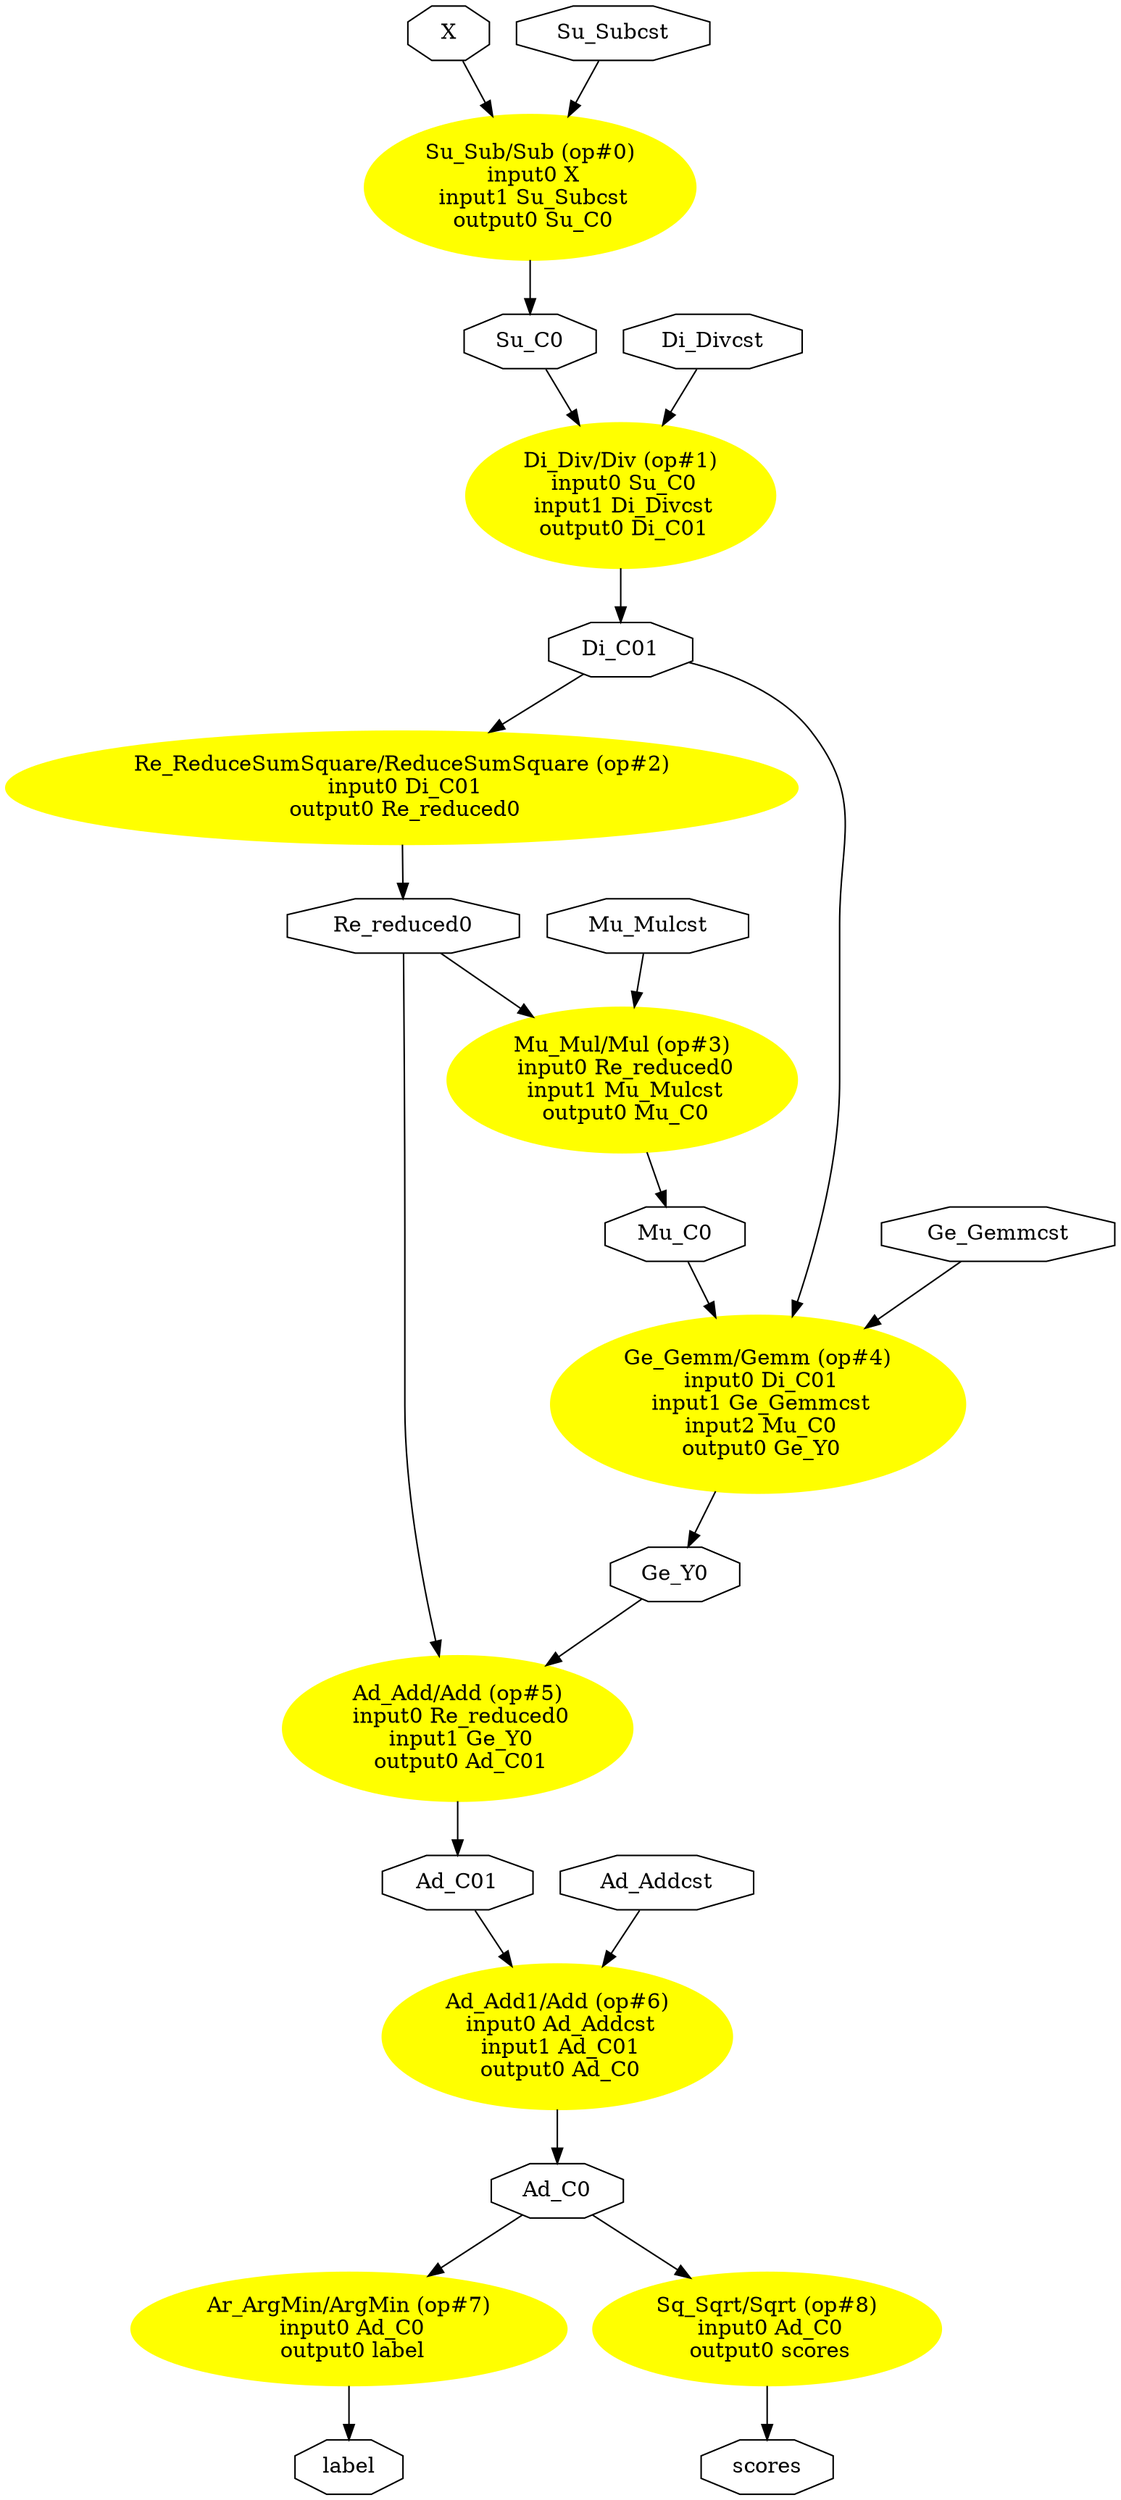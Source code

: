digraph "62cf86880bad4622b78685e5a1b9d501" {
	graph [bb="0,0,614.96,1648.1",
		rankdir=TB
	];
	node [label="\N"];
	"Su_Sub/Sub (op#0)\n input0 X\n input1 Su_Subcst\n output0 Su_C0"	[URL="javascript:alert('')",
		color=yellow,
		fillcolor=yellow,
		height=1.3356,
		pos="278.13,1528",
		style=filled,
		width=2.5534];
	Su_C00	[height=0.5,
		label=Su_C0,
		pos="278.13,1426",
		shape=octagon,
		width=1.0943];
	"Su_Sub/Sub (op#0)\n input0 X\n input1 Su_Subcst\n output0 Su_C0" -> Su_C00	[pos="e,278.13,1444.2 278.13,1479.9 278.13,1471.1 278.13,1462.2 278.13,1454.3"];
	X0	[height=0.5,
		label=X,
		pos="228.13,1630.1",
		shape=octagon,
		width=0.75];
	X0 -> "Su_Sub/Sub (op#0)\n input0 X\n input1 Su_Subcst\n output0 Su_C0"	[pos="e,255.35,1574.6 236.84,1611.7 240.82,1603.7 245.78,1593.8 250.87,1583.6"];
	Su_Subcst0	[height=0.5,
		label=Su_Subcst,
		pos="328.13,1630.1",
		shape=octagon,
		width=1.5242];
	Su_Subcst0 -> "Su_Sub/Sub (op#0)\n input0 X\n input1 Su_Subcst\n output0 Su_C0"	[pos="e,300.92,1574.6 319.42,1611.7 315.44,1603.7 310.48,1593.8 305.4,1583.6"];
	"Di_Div/Div (op#1)\n input0 Su_C0\n input1 Di_Divcst\n output0 Di_C01"	[URL="javascript:alert('')",
		color=yellow,
		fillcolor=yellow,
		height=1.3356,
		pos="332.13,1323.9",
		style=filled,
		width=2.3963];
	Su_C00 -> "Di_Div/Div (op#1)\n input0 Su_C0\n input1 Di_Divcst\n output0 Di_C01"	[pos="e,307.75,1370.1 287.54,1407.5 291.89,1399.5 297.31,1389.4 302.86,1379.1"];
	Di_C010	[height=0.5,
		label=Di_C01,
		pos="332.13,1221.8",
		shape=octagon,
		width=1.1725];
	"Di_Div/Div (op#1)\n input0 Su_C0\n input1 Di_Divcst\n output0 Di_C01" -> Di_C010	[pos="e,332.13,1240 332.13,1275.8 332.13,1267 332.13,1258.1 332.13,1250.1"];
	Di_Divcst0	[height=0.5,
		label=Di_Divcst,
		pos="387.13,1426",
		shape=octagon,
		width=1.4265];
	Di_Divcst0 -> "Di_Div/Div (op#1)\n input0 Su_C0\n input1 Di_Divcst\n output0 Di_C01"	[pos="e,356.96,1370.1 377.55,1407.5 373.12,1399.5 367.6,1389.4 361.94,1379.1"];
	"Re_ReduceSumSquare/ReduceSumSquare (op#2)\n input0 Di_C01\n output0 Re_reduced0"	[URL="javascript:alert('')",
		color=yellow,
		fillcolor=yellow,
		height=1.041,
		pos="212.13,1130.3",
		style=filled,
		width=5.8926];
	Di_C010 -> "Re_ReduceSumSquare/ReduceSumSquare (op#2)\n input0 Di_C01\n output0 Re_reduced0"	[pos="e,259.97,1167 310.95,1205 299.03,1196.1 283.53,1184.5 268.35,1173.2"];
	"Ge_Gemm/Gemm (op#4)\n input0 Di_C01\n input1 Ge_Gemmcst\n input2 Mu_C0\n output0 Ge_Y0"	[URL="javascript:alert('')",
		color=yellow,
		fillcolor=yellow,
		height=1.6303,
		pos="409.13,721.98",
		style=filled,
		width=3.1623];
	Di_C010 -> "Ge_Gemm/Gemm (op#4)\n input0 Di_C01\n input1 Ge_Gemmcst\n input2 Mu_C0\n output0 Ge_Y0"	[pos="e,427.54,780.11 367.57,1211.2 389.93,1203.3 417.46,1189.7 433.13,1167.8 466.64,1121 453.13,1097.4 453.13,1039.8 453.13,1039.8 453.13,\
1039.8 453.13,935.75 453.13,886.16 441.53,831.39 430.24,789.84"];
	Re_reduced00	[height=0.5,
		label=Re_reduced0,
		pos="210.13,1038.8",
		shape=octagon,
		width=1.7978];
	"Re_ReduceSumSquare/ReduceSumSquare (op#2)\n input0 Di_C01\n output0 Re_reduced0" -> Re_reduced00	[pos="e,210.52,1057 211.31,1092.7 211.12,1084.2 210.92,1075.3 210.74,1067.2"];
	"Mu_Mul/Mul (op#3)\n input0 Re_reduced0\n input1 Mu_Mulcst\n output0 Mu_C0"	[URL="javascript:alert('')",
		color=yellow,
		fillcolor=yellow,
		height=1.3356,
		pos="330.13,936.75",
		style=filled,
		width=2.632];
	Re_reduced00 -> "Mu_Mul/Mul (op#3)\n input0 Re_reduced0\n input1 Mu_Mulcst\n output0 Mu_C0"	[pos="e,281.63,978.2 230.76,1020.6 242.69,1010.7 258.33,997.63 273.66,984.85"];
	"Ad_Add/Add (op#5)\n input0 Re_reduced0\n input1 Ge_Y0\n output0 Ad_C01"	[URL="javascript:alert('')",
		color=yellow,
		fillcolor=yellow,
		height=1.3356,
		pos="241.13,507.2",
		style=filled,
		width=2.6909];
	Re_reduced00 -> "Ad_Add/Add (op#5)\n input0 Re_reduced0\n input1 Ge_Y0\n output0 Ad_C01"	[pos="e,229.24,555.18 209.71,1020.8 208.88,986 207.13,904.29 207.13,835.67 207.13,835.67 207.13,835.67 207.13,720.98 207.13,667.64 217.68,\
607.72 227.02,565.09"];
	Mu_C00	[height=0.5,
		label=Mu_C0,
		pos="356.13,834.67",
		shape=octagon,
		width=1.1529];
	"Mu_Mul/Mul (op#3)\n input0 Re_reduced0\n input1 Mu_Mulcst\n output0 Mu_C0" -> Mu_C00	[pos="e,351.63,853 342.29,888.93 344.61,880.02 346.96,870.97 349.05,862.92"];
	Mu_Mulcst0	[height=0.5,
		label=Mu_Mulcst,
		pos="350.13,1038.8",
		shape=octagon,
		width=1.5829];
	Mu_Mulcst0 -> "Mu_Mul/Mul (op#3)\n input0 Re_reduced0\n input1 Mu_Mulcst\n output0 Mu_C0"	[pos="e,339.5,984.65 346.65,1020.4 345.17,1013 343.35,1003.9 341.48,994.51"];
	Mu_C00 -> "Ge_Gemm/Gemm (op#4)\n input0 Di_C01\n input1 Ge_Gemmcst\n input2 Mu_C0\n output0 Ge_Y0"	[pos="e,382.09,779.46 364.41,816.37 368.15,808.56 372.83,798.8 377.73,788.55"];
	Ge_Y00	[height=0.5,
		label=Ge_Y0,
		pos="364.13,609.29",
		shape=octagon,
		width=1.1139];
	"Ge_Gemm/Gemm (op#4)\n input0 Di_C01\n input1 Ge_Gemmcst\n input2 Mu_C0\n output0 Ge_Y0" -> Ge_Y00	[pos="e,371.16,627.57 386.1,664.33 382.23,654.8 378.38,645.33 375,637.03"];
	Ge_Gemmcst0	[height=0.5,
		label=Ge_Gemmcst,
		pos="548.13,834.67",
		shape=octagon,
		width=1.8564];
	Ge_Gemmcst0 -> "Ge_Gemm/Gemm (op#4)\n input0 Di_C01\n input1 Ge_Gemmcst\n input2 Mu_C0\n output0 Ge_Y0"	[pos="e,470.25,771.64 526.72,816.61 513.58,806.15 495.93,792.1 478.32,778.07"];
	Ge_Y00 -> "Ad_Add/Add (op#5)\n input0 Re_reduced0\n input1 Ge_Y0\n output0 Ad_C01"	[pos="e,290.78,548.6 344.64,592.43 332.18,582.29 315.32,568.57 298.83,555.15"];
	Ad_C010	[height=0.5,
		label=Ad_C01,
		pos="241.13,405.12",
		shape=octagon,
		width=1.2702];
	"Ad_Add/Add (op#5)\n input0 Re_reduced0\n input1 Ge_Y0\n output0 Ad_C01" -> Ad_C010	[pos="e,241.13,423.34 241.13,459.09 241.13,450.31 241.13,441.4 241.13,433.47"];
	"Ad_Add1/Add (op#6)\n input0 Ad_Addcst\n input1 Ad_C01\n output0 Ad_C0"	[URL="javascript:alert('')",
		color=yellow,
		fillcolor=yellow,
		height=1.3356,
		pos="302.13,303.04",
		style=filled,
		width=2.8088];
	Ad_C010 -> "Ad_Add1/Add (op#6)\n input0 Ad_Addcst\n input1 Ad_C01\n output0 Ad_C0"	[pos="e,274.33,349.65 251.76,386.69 256.66,378.64 262.79,368.59 269.06,358.31"];
	Ad_C00	[height=0.5,
		label=Ad_C0,
		pos="302.13,200.95",
		shape=octagon,
		width=1.1334];
	"Ad_Add1/Add (op#6)\n input0 Ad_Addcst\n input1 Ad_C01\n output0 Ad_C0" -> Ad_C00	[pos="e,302.13,219.18 302.13,254.93 302.13,246.14 302.13,237.24 302.13,229.3"];
	Ad_Addcst0	[height=0.5,
		label=Ad_Addcst,
		pos="363.13,405.12",
		shape=octagon,
		width=1.6219];
	Ad_Addcst0 -> "Ad_Add1/Add (op#6)\n input0 Ad_Addcst\n input1 Ad_C01\n output0 Ad_C0"	[pos="e,329.93,349.65 352.51,386.69 347.6,378.64 341.48,368.59 335.21,358.31"];
	"Ar_ArgMin/ArgMin (op#7)\n input0 Ad_C0\n output0 label"	[URL="javascript:alert('')",
		color=yellow,
		fillcolor=yellow,
		height=1.041,
		pos="186.13,109.48",
		style=filled,
		width=3.3391];
	Ad_C00 -> "Ar_ArgMin/ArgMin (op#7)\n input0 Ad_C0\n output0 label"	[pos="e,230.13,144.42 281.93,184.37 269.77,174.99 253.68,162.58 238.17,150.61"];
	"Sq_Sqrt/Sqrt (op#8)\n input0 Ad_C0\n output0 scores"	[URL="javascript:alert('')",
		color=yellow,
		fillcolor=yellow,
		height=1.041,
		pos="419.13,109.48",
		style=filled,
		width=2.632];
	Ad_C00 -> "Sq_Sqrt/Sqrt (op#8)\n input0 Ad_C0\n output0 scores"	[pos="e,376.22,143.29 322.51,184.37 335.11,174.73 351.89,161.9 367.93,149.64"];
	label0	[height=0.5,
		label=label,
		pos="186.13,18",
		shape=octagon,
		width=0.82074];
	"Ar_ArgMin/ArgMin (op#7)\n input0 Ad_C0\n output0 label" -> label0	[pos="e,186.13,36.146 186.13,71.825 186.13,63.331 186.13,54.434 186.13,46.416"];
	scores0	[height=0.5,
		label=scores,
		pos="419.13,18",
		shape=octagon,
		width=1.0357];
	"Sq_Sqrt/Sqrt (op#8)\n input0 Ad_C0\n output0 scores" -> scores0	[pos="e,419.13,36.146 419.13,71.825 419.13,63.331 419.13,54.434 419.13,46.416"];
}
